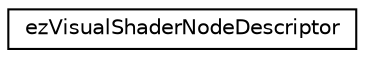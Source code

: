 digraph "Graphical Class Hierarchy"
{
 // LATEX_PDF_SIZE
  edge [fontname="Helvetica",fontsize="10",labelfontname="Helvetica",labelfontsize="10"];
  node [fontname="Helvetica",fontsize="10",shape=record];
  rankdir="LR";
  Node0 [label="ezVisualShaderNodeDescriptor",height=0.2,width=0.4,color="black", fillcolor="white", style="filled",URL="$dd/dfb/structez_visual_shader_node_descriptor.htm",tooltip=" "];
}
